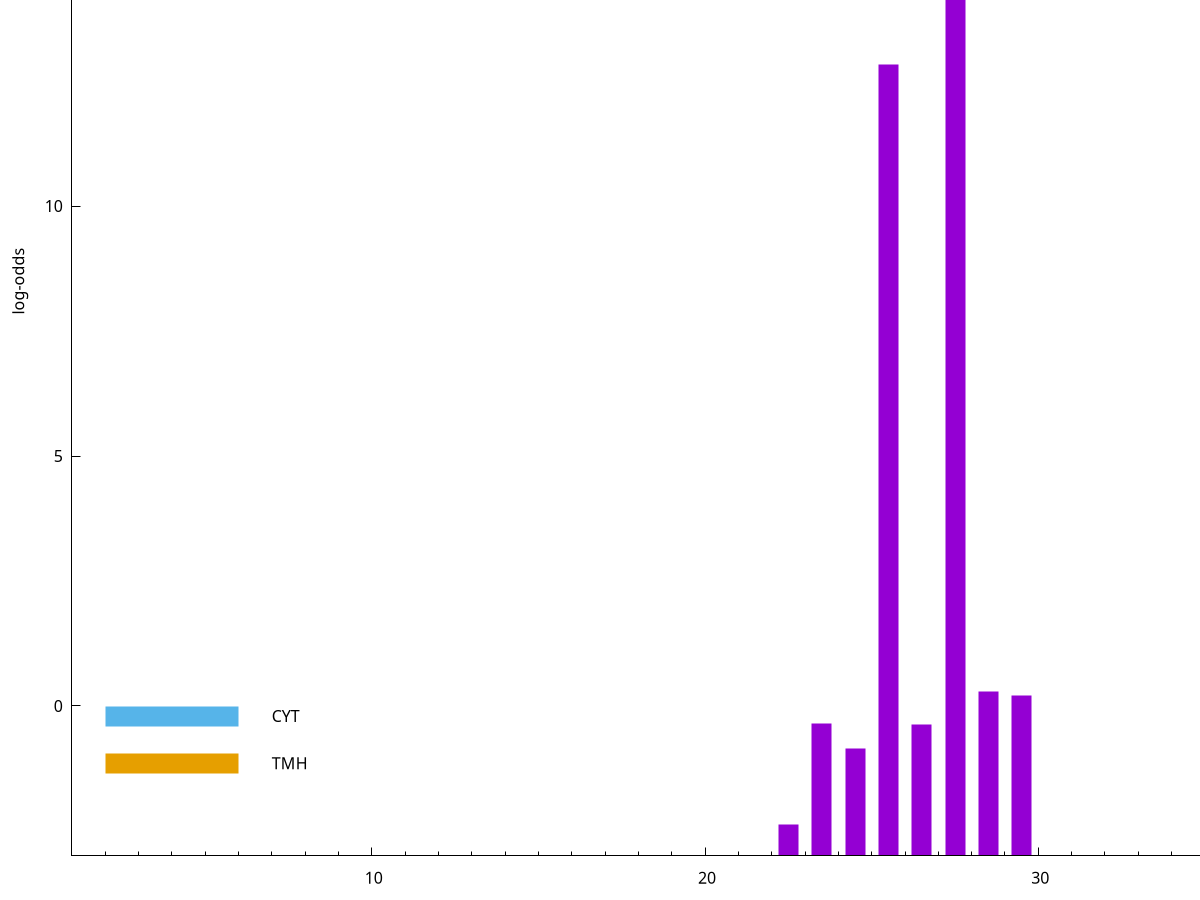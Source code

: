 set title "LipoP predictions for SRR4017897.gff"
set size 2., 1.4
set xrange [1:70] 
set mxtics 10
set yrange [-3:20]
set y2range [0:23]
set ylabel "log-odds"
set term postscript eps color solid "Helvetica" 30
set output "SRR4017897.gff26.eps"
set arrow from 2,15.7004 to 6,15.7004 nohead lt 1 lw 20
set label "SpI" at 7,15.7004
set arrow from 2,-0.200913 to 6,-0.200913 nohead lt 3 lw 20
set label "CYT" at 7,-0.200913
set arrow from 2,-1.14643 to 6,-1.14643 nohead lt 4 lw 20
set label "TMH" at 7,-1.14643
set arrow from 2,15.7004 to 6,15.7004 nohead lt 1 lw 20
set label "SpI" at 7,15.7004
# NOTE: The scores below are the log-odds scores with the threshold
# NOTE: subtracted (a hack to make gnuplot make the histogram all
# NOTE: look nice).
plot "-" axes x1y2 title "" with impulses lt 1 lw 20
27.500000 18.486600
25.500000 15.839400
28.500000 3.296905
29.500000 3.204378
23.500000 2.647605
26.500000 2.626990
24.500000 2.139273
22.500000 0.638090
e
exit
